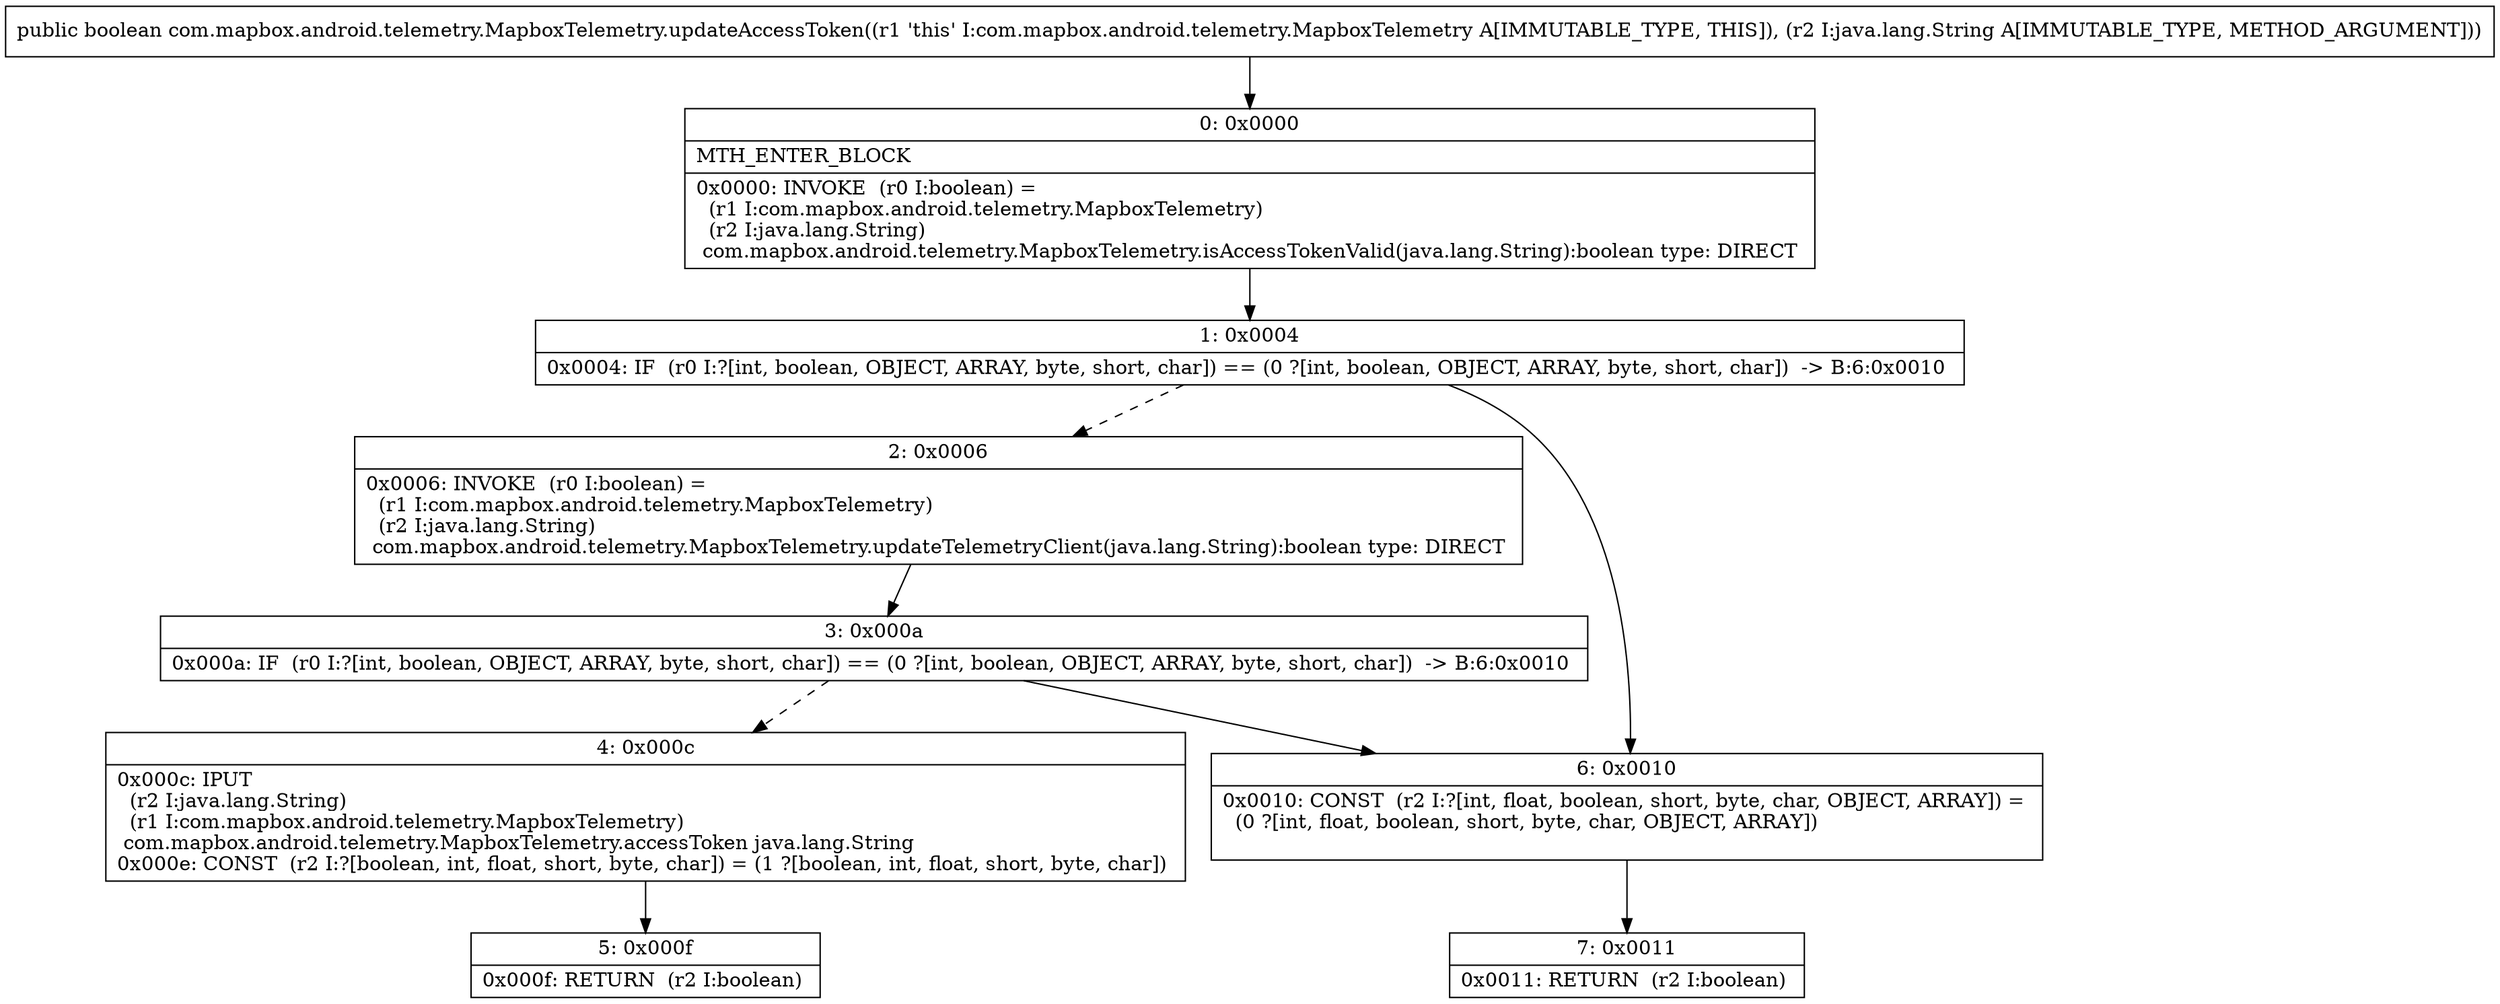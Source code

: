 digraph "CFG forcom.mapbox.android.telemetry.MapboxTelemetry.updateAccessToken(Ljava\/lang\/String;)Z" {
Node_0 [shape=record,label="{0\:\ 0x0000|MTH_ENTER_BLOCK\l|0x0000: INVOKE  (r0 I:boolean) = \l  (r1 I:com.mapbox.android.telemetry.MapboxTelemetry)\l  (r2 I:java.lang.String)\l com.mapbox.android.telemetry.MapboxTelemetry.isAccessTokenValid(java.lang.String):boolean type: DIRECT \l}"];
Node_1 [shape=record,label="{1\:\ 0x0004|0x0004: IF  (r0 I:?[int, boolean, OBJECT, ARRAY, byte, short, char]) == (0 ?[int, boolean, OBJECT, ARRAY, byte, short, char])  \-\> B:6:0x0010 \l}"];
Node_2 [shape=record,label="{2\:\ 0x0006|0x0006: INVOKE  (r0 I:boolean) = \l  (r1 I:com.mapbox.android.telemetry.MapboxTelemetry)\l  (r2 I:java.lang.String)\l com.mapbox.android.telemetry.MapboxTelemetry.updateTelemetryClient(java.lang.String):boolean type: DIRECT \l}"];
Node_3 [shape=record,label="{3\:\ 0x000a|0x000a: IF  (r0 I:?[int, boolean, OBJECT, ARRAY, byte, short, char]) == (0 ?[int, boolean, OBJECT, ARRAY, byte, short, char])  \-\> B:6:0x0010 \l}"];
Node_4 [shape=record,label="{4\:\ 0x000c|0x000c: IPUT  \l  (r2 I:java.lang.String)\l  (r1 I:com.mapbox.android.telemetry.MapboxTelemetry)\l com.mapbox.android.telemetry.MapboxTelemetry.accessToken java.lang.String \l0x000e: CONST  (r2 I:?[boolean, int, float, short, byte, char]) = (1 ?[boolean, int, float, short, byte, char]) \l}"];
Node_5 [shape=record,label="{5\:\ 0x000f|0x000f: RETURN  (r2 I:boolean) \l}"];
Node_6 [shape=record,label="{6\:\ 0x0010|0x0010: CONST  (r2 I:?[int, float, boolean, short, byte, char, OBJECT, ARRAY]) = \l  (0 ?[int, float, boolean, short, byte, char, OBJECT, ARRAY])\l \l}"];
Node_7 [shape=record,label="{7\:\ 0x0011|0x0011: RETURN  (r2 I:boolean) \l}"];
MethodNode[shape=record,label="{public boolean com.mapbox.android.telemetry.MapboxTelemetry.updateAccessToken((r1 'this' I:com.mapbox.android.telemetry.MapboxTelemetry A[IMMUTABLE_TYPE, THIS]), (r2 I:java.lang.String A[IMMUTABLE_TYPE, METHOD_ARGUMENT])) }"];
MethodNode -> Node_0;
Node_0 -> Node_1;
Node_1 -> Node_2[style=dashed];
Node_1 -> Node_6;
Node_2 -> Node_3;
Node_3 -> Node_4[style=dashed];
Node_3 -> Node_6;
Node_4 -> Node_5;
Node_6 -> Node_7;
}

